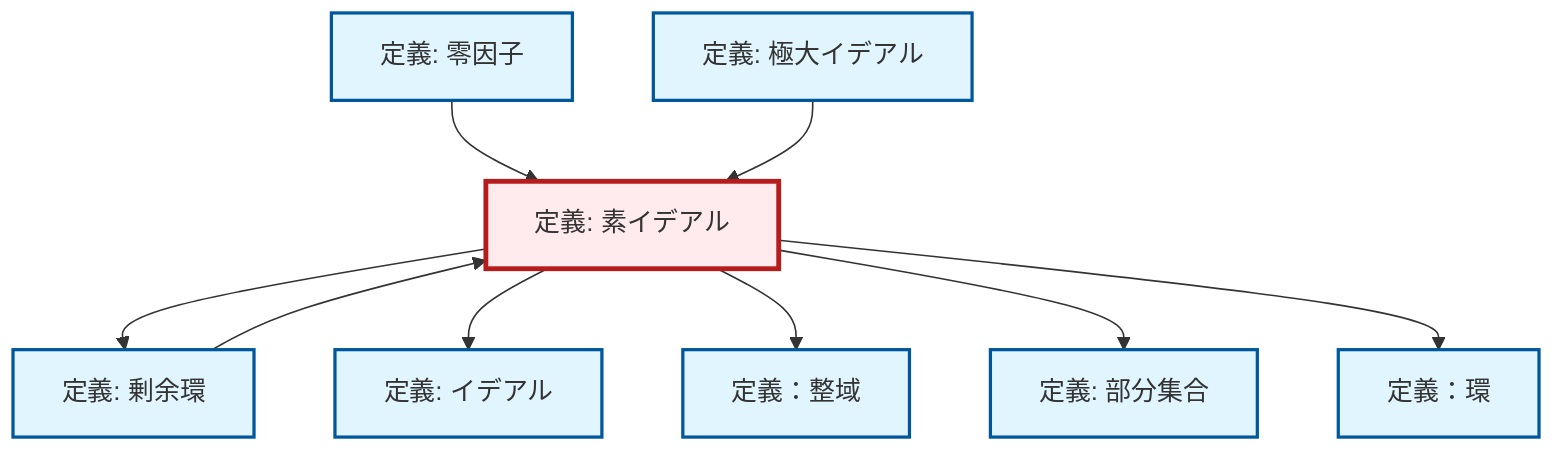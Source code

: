 graph TD
    classDef definition fill:#e1f5fe,stroke:#01579b,stroke-width:2px
    classDef theorem fill:#f3e5f5,stroke:#4a148c,stroke-width:2px
    classDef axiom fill:#fff3e0,stroke:#e65100,stroke-width:2px
    classDef example fill:#e8f5e9,stroke:#1b5e20,stroke-width:2px
    classDef current fill:#ffebee,stroke:#b71c1c,stroke-width:3px
    def-integral-domain["定義：整域"]:::definition
    def-ideal["定義: イデアル"]:::definition
    def-subset["定義: 部分集合"]:::definition
    def-zero-divisor["定義: 零因子"]:::definition
    def-quotient-ring["定義: 剰余環"]:::definition
    def-prime-ideal["定義: 素イデアル"]:::definition
    def-maximal-ideal["定義: 極大イデアル"]:::definition
    def-ring["定義：環"]:::definition
    def-prime-ideal --> def-quotient-ring
    def-prime-ideal --> def-ideal
    def-prime-ideal --> def-integral-domain
    def-quotient-ring --> def-prime-ideal
    def-zero-divisor --> def-prime-ideal
    def-maximal-ideal --> def-prime-ideal
    def-prime-ideal --> def-subset
    def-prime-ideal --> def-ring
    class def-prime-ideal current